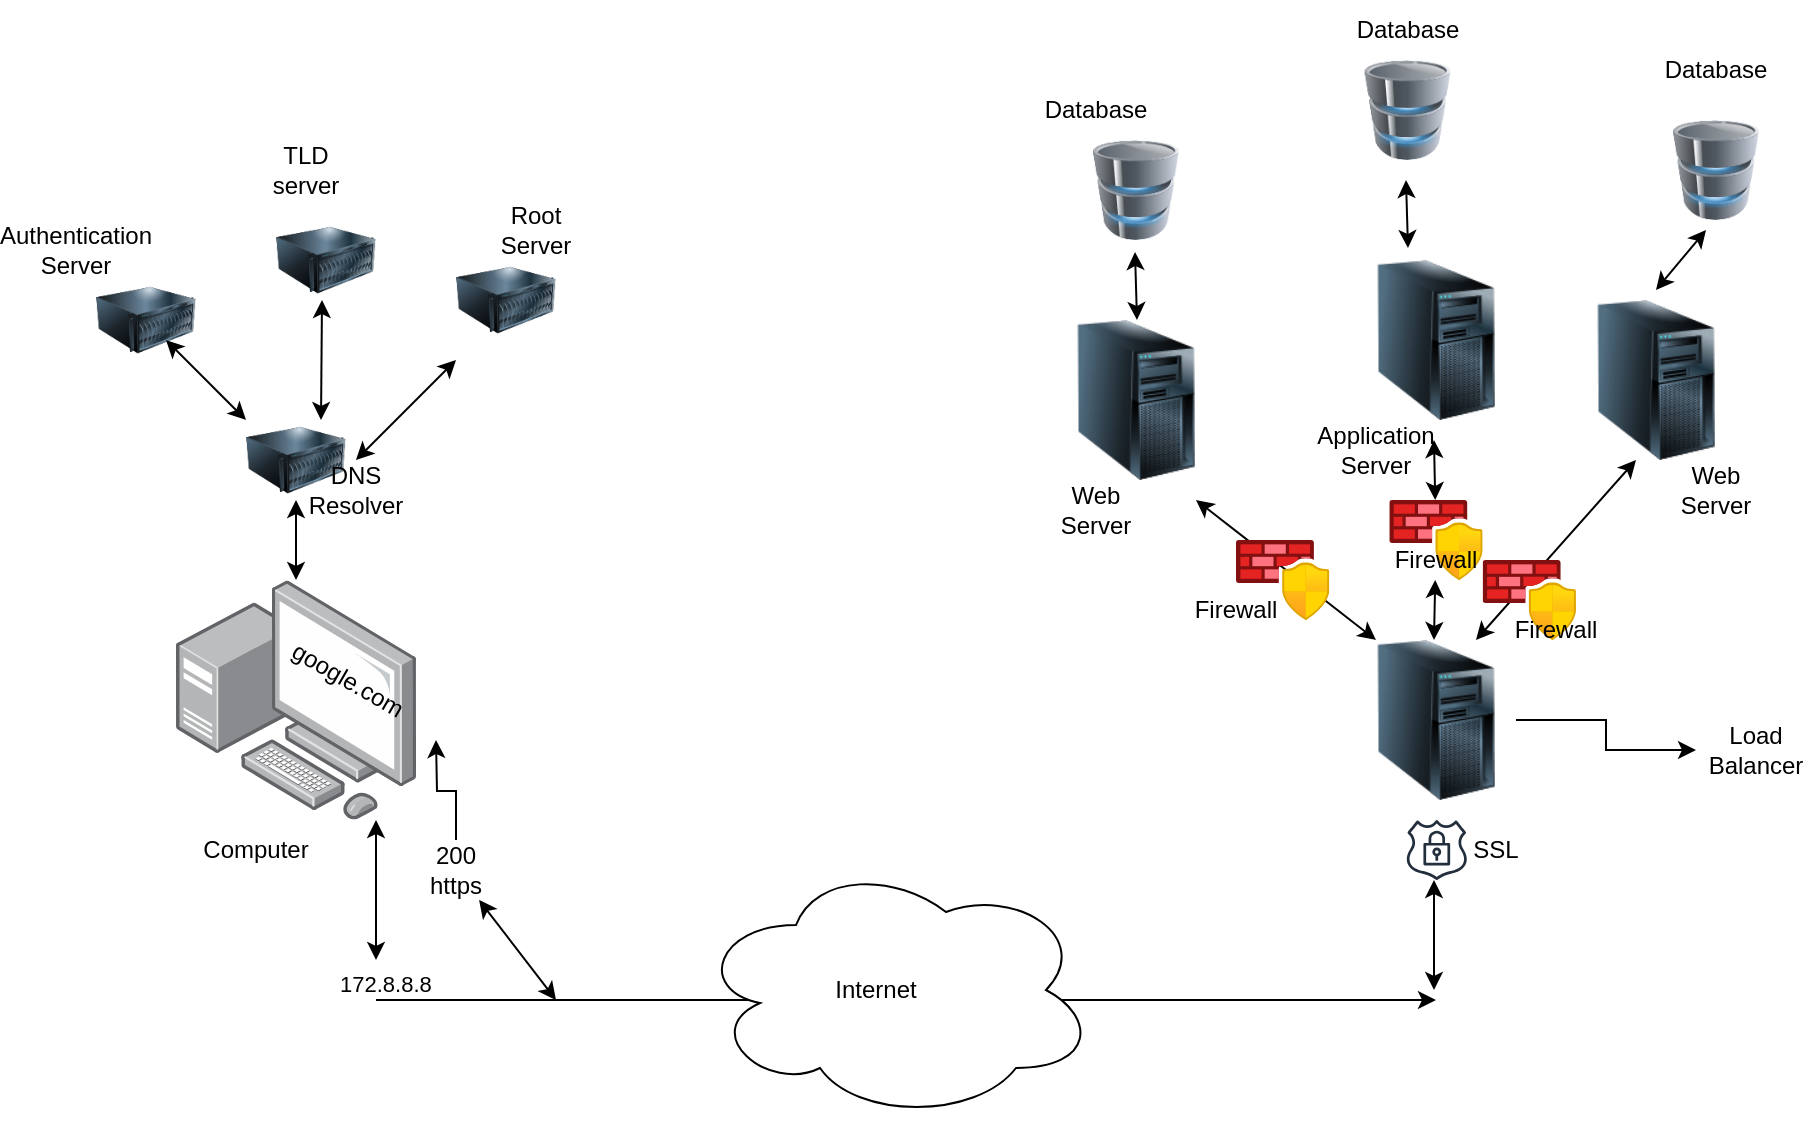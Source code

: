 <mxfile version="21.7.5" type="github">
  <diagram name="Page-1" id="So7CldKEgvZIwJ1uTpD8">
    <mxGraphModel dx="2789" dy="713" grid="1" gridSize="10" guides="1" tooltips="1" connect="1" arrows="1" fold="1" page="1" pageScale="1" pageWidth="1400" pageHeight="850" math="0" shadow="0">
      <root>
        <mxCell id="0" />
        <mxCell id="1" parent="0" />
        <mxCell id="QDhybvv9v9J4l2uP6fpV-1" value="" style="image;points=[];aspect=fixed;html=1;align=center;shadow=0;dashed=0;image=img/lib/allied_telesis/computer_and_terminals/Personal_Computer_with_Server.svg;" vertex="1" parent="1">
          <mxGeometry x="70" y="380" width="120" height="120" as="geometry" />
        </mxCell>
        <mxCell id="QDhybvv9v9J4l2uP6fpV-4" value="" style="image;html=1;image=img/lib/clip_art/computers/Server_128x128.png" vertex="1" parent="1">
          <mxGeometry x="120" y="200" width="50" height="40" as="geometry" />
        </mxCell>
        <mxCell id="QDhybvv9v9J4l2uP6fpV-6" value="" style="image;html=1;image=img/lib/clip_art/computers/Server_128x128.png" vertex="1" parent="1">
          <mxGeometry x="105" y="300" width="50" height="40" as="geometry" />
        </mxCell>
        <mxCell id="QDhybvv9v9J4l2uP6fpV-7" value="" style="image;html=1;image=img/lib/clip_art/computers/Server_128x128.png" vertex="1" parent="1">
          <mxGeometry x="30" y="230" width="50" height="40" as="geometry" />
        </mxCell>
        <mxCell id="QDhybvv9v9J4l2uP6fpV-10" value="" style="endArrow=classic;startArrow=classic;html=1;rounded=0;" edge="1" parent="1" source="QDhybvv9v9J4l2uP6fpV-1">
          <mxGeometry width="50" height="50" relative="1" as="geometry">
            <mxPoint x="130" y="370" as="sourcePoint" />
            <mxPoint x="130" y="340" as="targetPoint" />
          </mxGeometry>
        </mxCell>
        <mxCell id="QDhybvv9v9J4l2uP6fpV-11" value="" style="endArrow=classic;startArrow=classic;html=1;rounded=0;exitX=0.75;exitY=0;exitDx=0;exitDy=0;entryX=0.8;entryY=1;entryDx=0;entryDy=0;entryPerimeter=0;" edge="1" parent="1">
          <mxGeometry width="50" height="50" relative="1" as="geometry">
            <mxPoint x="105" y="300" as="sourcePoint" />
            <mxPoint x="65" y="260" as="targetPoint" />
          </mxGeometry>
        </mxCell>
        <mxCell id="QDhybvv9v9J4l2uP6fpV-13" value="" style="endArrow=classic;startArrow=classic;html=1;rounded=0;exitX=0.75;exitY=0;exitDx=0;exitDy=0;" edge="1" parent="1" source="QDhybvv9v9J4l2uP6fpV-6">
          <mxGeometry width="50" height="50" relative="1" as="geometry">
            <mxPoint x="250" y="280" as="sourcePoint" />
            <mxPoint x="143" y="240" as="targetPoint" />
          </mxGeometry>
        </mxCell>
        <mxCell id="QDhybvv9v9J4l2uP6fpV-14" value="" style="endArrow=classic;startArrow=classic;html=1;rounded=0;" edge="1" parent="1">
          <mxGeometry width="50" height="50" relative="1" as="geometry">
            <mxPoint x="160" y="320" as="sourcePoint" />
            <mxPoint x="210" y="270" as="targetPoint" />
          </mxGeometry>
        </mxCell>
        <mxCell id="QDhybvv9v9J4l2uP6fpV-15" value="" style="image;html=1;image=img/lib/clip_art/computers/Server_128x128.png" vertex="1" parent="1">
          <mxGeometry x="210" y="220" width="50" height="40" as="geometry" />
        </mxCell>
        <mxCell id="QDhybvv9v9J4l2uP6fpV-16" value="" style="endArrow=classic;startArrow=classic;html=1;rounded=0;" edge="1" parent="1">
          <mxGeometry width="50" height="50" relative="1" as="geometry">
            <mxPoint x="170" y="500" as="sourcePoint" />
            <mxPoint x="170" y="570" as="targetPoint" />
          </mxGeometry>
        </mxCell>
        <mxCell id="QDhybvv9v9J4l2uP6fpV-65" value="" style="edgeStyle=orthogonalEdgeStyle;rounded=0;orthogonalLoop=1;jettySize=auto;html=1;" edge="1" parent="1" source="QDhybvv9v9J4l2uP6fpV-20" target="QDhybvv9v9J4l2uP6fpV-61">
          <mxGeometry relative="1" as="geometry" />
        </mxCell>
        <mxCell id="QDhybvv9v9J4l2uP6fpV-20" value="" style="image;html=1;image=img/lib/clip_art/computers/Server_Tower_128x128.png" vertex="1" parent="1">
          <mxGeometry x="660" y="410" width="80" height="80" as="geometry" />
        </mxCell>
        <mxCell id="QDhybvv9v9J4l2uP6fpV-17" value="" style="endArrow=classic;html=1;rounded=0;" edge="1" parent="1">
          <mxGeometry relative="1" as="geometry">
            <mxPoint x="170" y="590" as="sourcePoint" />
            <mxPoint x="700" y="590" as="targetPoint" />
          </mxGeometry>
        </mxCell>
        <mxCell id="QDhybvv9v9J4l2uP6fpV-18" value="172.8.8.8" style="edgeLabel;resizable=0;html=1;align=center;verticalAlign=middle;" connectable="0" vertex="1" parent="QDhybvv9v9J4l2uP6fpV-17">
          <mxGeometry relative="1" as="geometry" />
        </mxCell>
        <mxCell id="QDhybvv9v9J4l2uP6fpV-19" value="172.8.8.8" style="edgeLabel;resizable=0;html=1;align=left;verticalAlign=bottom;" connectable="0" vertex="1" parent="QDhybvv9v9J4l2uP6fpV-17">
          <mxGeometry x="-1" relative="1" as="geometry">
            <mxPoint x="-20" as="offset" />
          </mxGeometry>
        </mxCell>
        <mxCell id="QDhybvv9v9J4l2uP6fpV-22" value="" style="endArrow=classic;startArrow=classic;html=1;rounded=0;" edge="1" parent="1">
          <mxGeometry width="50" height="50" relative="1" as="geometry">
            <mxPoint x="699" y="585" as="sourcePoint" />
            <mxPoint x="699" y="530" as="targetPoint" />
          </mxGeometry>
        </mxCell>
        <mxCell id="QDhybvv9v9J4l2uP6fpV-23" value="" style="endArrow=classic;startArrow=classic;html=1;rounded=0;" edge="1" parent="1">
          <mxGeometry width="50" height="50" relative="1" as="geometry">
            <mxPoint x="720" y="410" as="sourcePoint" />
            <mxPoint x="800" y="320" as="targetPoint" />
          </mxGeometry>
        </mxCell>
        <mxCell id="QDhybvv9v9J4l2uP6fpV-24" value="" style="endArrow=classic;startArrow=classic;html=1;rounded=0;" edge="1" parent="1" source="QDhybvv9v9J4l2uP6fpV-30">
          <mxGeometry width="50" height="50" relative="1" as="geometry">
            <mxPoint x="699" y="410" as="sourcePoint" />
            <mxPoint x="699" y="310" as="targetPoint" />
          </mxGeometry>
        </mxCell>
        <mxCell id="QDhybvv9v9J4l2uP6fpV-25" value="" style="endArrow=classic;startArrow=classic;html=1;rounded=0;" edge="1" parent="1">
          <mxGeometry width="50" height="50" relative="1" as="geometry">
            <mxPoint x="580" y="340" as="sourcePoint" />
            <mxPoint x="670" y="410" as="targetPoint" />
          </mxGeometry>
        </mxCell>
        <mxCell id="QDhybvv9v9J4l2uP6fpV-26" value="" style="image;html=1;image=img/lib/clip_art/computers/Server_Tower_128x128.png" vertex="1" parent="1">
          <mxGeometry x="510" y="250" width="80" height="80" as="geometry" />
        </mxCell>
        <mxCell id="QDhybvv9v9J4l2uP6fpV-27" value="" style="image;html=1;image=img/lib/clip_art/computers/Server_Tower_128x128.png" vertex="1" parent="1">
          <mxGeometry x="660" y="220" width="80" height="80" as="geometry" />
        </mxCell>
        <mxCell id="QDhybvv9v9J4l2uP6fpV-28" value="" style="image;html=1;image=img/lib/clip_art/computers/Server_Tower_128x128.png" vertex="1" parent="1">
          <mxGeometry x="770" y="240" width="80" height="80" as="geometry" />
        </mxCell>
        <mxCell id="QDhybvv9v9J4l2uP6fpV-29" value="" style="image;aspect=fixed;html=1;points=[];align=center;fontSize=12;image=img/lib/azure2/networking/Azure_Firewall_Manager.svg;" vertex="1" parent="1">
          <mxGeometry x="723.33" y="370" width="46.67" height="40" as="geometry" />
        </mxCell>
        <mxCell id="QDhybvv9v9J4l2uP6fpV-31" value="" style="endArrow=classic;startArrow=classic;html=1;rounded=0;" edge="1" parent="1" target="QDhybvv9v9J4l2uP6fpV-30">
          <mxGeometry width="50" height="50" relative="1" as="geometry">
            <mxPoint x="699" y="410" as="sourcePoint" />
            <mxPoint x="699" y="310" as="targetPoint" />
          </mxGeometry>
        </mxCell>
        <mxCell id="QDhybvv9v9J4l2uP6fpV-30" value="" style="image;aspect=fixed;html=1;points=[];align=center;fontSize=12;image=img/lib/azure2/networking/Azure_Firewall_Manager.svg;" vertex="1" parent="1">
          <mxGeometry x="676.66" y="340" width="46.67" height="40" as="geometry" />
        </mxCell>
        <mxCell id="QDhybvv9v9J4l2uP6fpV-32" value="" style="image;aspect=fixed;html=1;points=[];align=center;fontSize=12;image=img/lib/azure2/networking/Azure_Firewall_Manager.svg;" vertex="1" parent="1">
          <mxGeometry x="600" y="360" width="46.67" height="40" as="geometry" />
        </mxCell>
        <mxCell id="QDhybvv9v9J4l2uP6fpV-33" value="" style="sketch=0;outlineConnect=0;fontColor=#232F3E;gradientColor=none;fillColor=#232F3D;strokeColor=none;dashed=0;verticalLabelPosition=bottom;verticalAlign=top;align=center;html=1;fontSize=12;fontStyle=0;aspect=fixed;pointerEvents=1;shape=mxgraph.aws4.ssl_padlock;" vertex="1" parent="1">
          <mxGeometry x="685" y="500" width="30.79" height="30" as="geometry" />
        </mxCell>
        <mxCell id="QDhybvv9v9J4l2uP6fpV-34" value="" style="image;html=1;image=img/lib/clip_art/computers/Database_128x128.png" vertex="1" parent="1">
          <mxGeometry x="810" y="150" width="60" height="50" as="geometry" />
        </mxCell>
        <mxCell id="QDhybvv9v9J4l2uP6fpV-35" value="" style="image;html=1;image=img/lib/clip_art/computers/Database_128x128.png" vertex="1" parent="1">
          <mxGeometry x="655.79" y="120" width="60" height="50" as="geometry" />
        </mxCell>
        <mxCell id="QDhybvv9v9J4l2uP6fpV-36" value="" style="image;html=1;image=img/lib/clip_art/computers/Database_128x128.png" vertex="1" parent="1">
          <mxGeometry x="520" y="160" width="60" height="50" as="geometry" />
        </mxCell>
        <mxCell id="QDhybvv9v9J4l2uP6fpV-37" value="" style="endArrow=classic;startArrow=classic;html=1;rounded=0;" edge="1" parent="1">
          <mxGeometry width="50" height="50" relative="1" as="geometry">
            <mxPoint x="810" y="235" as="sourcePoint" />
            <mxPoint x="835" y="205" as="targetPoint" />
          </mxGeometry>
        </mxCell>
        <mxCell id="QDhybvv9v9J4l2uP6fpV-38" value="" style="endArrow=classic;startArrow=classic;html=1;rounded=0;exitX=0.325;exitY=-0.075;exitDx=0;exitDy=0;exitPerimeter=0;" edge="1" parent="1" source="QDhybvv9v9J4l2uP6fpV-27">
          <mxGeometry width="50" height="50" relative="1" as="geometry">
            <mxPoint x="680" y="210" as="sourcePoint" />
            <mxPoint x="685" y="180" as="targetPoint" />
          </mxGeometry>
        </mxCell>
        <mxCell id="QDhybvv9v9J4l2uP6fpV-40" value="" style="endArrow=classic;startArrow=classic;html=1;rounded=0;exitX=0.325;exitY=-0.075;exitDx=0;exitDy=0;exitPerimeter=0;" edge="1" parent="1">
          <mxGeometry width="50" height="50" relative="1" as="geometry">
            <mxPoint x="550.5" y="250" as="sourcePoint" />
            <mxPoint x="549.5" y="216" as="targetPoint" />
          </mxGeometry>
        </mxCell>
        <mxCell id="QDhybvv9v9J4l2uP6fpV-41" value="Database" style="text;html=1;strokeColor=none;fillColor=none;align=center;verticalAlign=middle;whiteSpace=wrap;rounded=0;" vertex="1" parent="1">
          <mxGeometry x="500" y="130" width="60" height="30" as="geometry" />
        </mxCell>
        <mxCell id="QDhybvv9v9J4l2uP6fpV-42" value="Database" style="text;html=1;strokeColor=none;fillColor=none;align=center;verticalAlign=middle;whiteSpace=wrap;rounded=0;" vertex="1" parent="1">
          <mxGeometry x="655.79" y="90" width="60" height="30" as="geometry" />
        </mxCell>
        <mxCell id="QDhybvv9v9J4l2uP6fpV-43" value="Database" style="text;html=1;strokeColor=none;fillColor=none;align=center;verticalAlign=middle;whiteSpace=wrap;rounded=0;" vertex="1" parent="1">
          <mxGeometry x="810" y="110" width="60" height="30" as="geometry" />
        </mxCell>
        <mxCell id="QDhybvv9v9J4l2uP6fpV-44" value="Web Server" style="text;html=1;strokeColor=none;fillColor=none;align=center;verticalAlign=middle;whiteSpace=wrap;rounded=0;" vertex="1" parent="1">
          <mxGeometry x="500" y="330" width="60" height="30" as="geometry" />
        </mxCell>
        <mxCell id="QDhybvv9v9J4l2uP6fpV-46" value="Application Server" style="text;html=1;strokeColor=none;fillColor=none;align=center;verticalAlign=middle;whiteSpace=wrap;rounded=0;" vertex="1" parent="1">
          <mxGeometry x="640" y="300" width="60" height="30" as="geometry" />
        </mxCell>
        <mxCell id="QDhybvv9v9J4l2uP6fpV-47" value="Web Server" style="text;html=1;strokeColor=none;fillColor=none;align=center;verticalAlign=middle;whiteSpace=wrap;rounded=0;" vertex="1" parent="1">
          <mxGeometry x="810" y="320" width="60" height="30" as="geometry" />
        </mxCell>
        <mxCell id="QDhybvv9v9J4l2uP6fpV-48" value="SSL" style="text;html=1;strokeColor=none;fillColor=none;align=center;verticalAlign=middle;whiteSpace=wrap;rounded=0;" vertex="1" parent="1">
          <mxGeometry x="700" y="500" width="60" height="30" as="geometry" />
        </mxCell>
        <mxCell id="QDhybvv9v9J4l2uP6fpV-49" style="edgeStyle=orthogonalEdgeStyle;rounded=0;orthogonalLoop=1;jettySize=auto;html=1;exitX=0.5;exitY=1;exitDx=0;exitDy=0;" edge="1" parent="1" source="QDhybvv9v9J4l2uP6fpV-48" target="QDhybvv9v9J4l2uP6fpV-48">
          <mxGeometry relative="1" as="geometry" />
        </mxCell>
        <mxCell id="QDhybvv9v9J4l2uP6fpV-51" value="Computer" style="text;html=1;strokeColor=none;fillColor=none;align=center;verticalAlign=middle;whiteSpace=wrap;rounded=0;" vertex="1" parent="1">
          <mxGeometry x="80" y="500" width="60" height="30" as="geometry" />
        </mxCell>
        <mxCell id="QDhybvv9v9J4l2uP6fpV-52" value="google.com" style="text;html=1;strokeColor=none;fillColor=none;align=center;verticalAlign=middle;whiteSpace=wrap;rounded=0;rotation=30;" vertex="1" parent="1">
          <mxGeometry x="155" y="425" width="1.34" height="10" as="geometry" />
        </mxCell>
        <mxCell id="QDhybvv9v9J4l2uP6fpV-54" value="DNS Resolver" style="text;html=1;strokeColor=none;fillColor=none;align=center;verticalAlign=middle;whiteSpace=wrap;rounded=0;" vertex="1" parent="1">
          <mxGeometry x="130.0" y="320" width="60" height="30" as="geometry" />
        </mxCell>
        <mxCell id="QDhybvv9v9J4l2uP6fpV-55" value="Root Server" style="text;html=1;strokeColor=none;fillColor=none;align=center;verticalAlign=middle;whiteSpace=wrap;rounded=0;" vertex="1" parent="1">
          <mxGeometry x="220" y="190" width="60" height="30" as="geometry" />
        </mxCell>
        <mxCell id="QDhybvv9v9J4l2uP6fpV-56" value="TLD server" style="text;html=1;strokeColor=none;fillColor=none;align=center;verticalAlign=middle;whiteSpace=wrap;rounded=0;" vertex="1" parent="1">
          <mxGeometry x="105" y="160" width="60" height="30" as="geometry" />
        </mxCell>
        <mxCell id="QDhybvv9v9J4l2uP6fpV-57" value="Authentication Server" style="text;html=1;strokeColor=none;fillColor=none;align=center;verticalAlign=middle;whiteSpace=wrap;rounded=0;" vertex="1" parent="1">
          <mxGeometry x="-10" y="200" width="60" height="30" as="geometry" />
        </mxCell>
        <mxCell id="QDhybvv9v9J4l2uP6fpV-58" value="Firewall" style="text;html=1;strokeColor=none;fillColor=none;align=center;verticalAlign=middle;whiteSpace=wrap;rounded=0;" vertex="1" parent="1">
          <mxGeometry x="570" y="380" width="60" height="30" as="geometry" />
        </mxCell>
        <mxCell id="QDhybvv9v9J4l2uP6fpV-59" value="Firewall" style="text;html=1;strokeColor=none;fillColor=none;align=center;verticalAlign=middle;whiteSpace=wrap;rounded=0;" vertex="1" parent="1">
          <mxGeometry x="669.99" y="360" width="60" height="20" as="geometry" />
        </mxCell>
        <mxCell id="QDhybvv9v9J4l2uP6fpV-60" value="Firewall" style="text;html=1;strokeColor=none;fillColor=none;align=center;verticalAlign=middle;whiteSpace=wrap;rounded=0;" vertex="1" parent="1">
          <mxGeometry x="730" y="390" width="60" height="30" as="geometry" />
        </mxCell>
        <mxCell id="QDhybvv9v9J4l2uP6fpV-66" value="" style="ellipse;shape=cloud;whiteSpace=wrap;html=1;" vertex="1" parent="1">
          <mxGeometry x="330" y="520" width="200" height="130" as="geometry" />
        </mxCell>
        <mxCell id="QDhybvv9v9J4l2uP6fpV-61" value="Load Balancer" style="text;html=1;strokeColor=none;fillColor=none;align=center;verticalAlign=middle;whiteSpace=wrap;rounded=0;" vertex="1" parent="1">
          <mxGeometry x="830" y="450" width="60" height="30" as="geometry" />
        </mxCell>
        <mxCell id="QDhybvv9v9J4l2uP6fpV-67" value="Internet" style="text;html=1;strokeColor=none;fillColor=none;align=center;verticalAlign=middle;whiteSpace=wrap;rounded=0;" vertex="1" parent="1">
          <mxGeometry x="390" y="570" width="60" height="30" as="geometry" />
        </mxCell>
        <mxCell id="QDhybvv9v9J4l2uP6fpV-70" value="" style="edgeStyle=orthogonalEdgeStyle;rounded=0;orthogonalLoop=1;jettySize=auto;html=1;" edge="1" parent="1" source="QDhybvv9v9J4l2uP6fpV-68">
          <mxGeometry relative="1" as="geometry">
            <mxPoint x="200" y="460" as="targetPoint" />
          </mxGeometry>
        </mxCell>
        <mxCell id="QDhybvv9v9J4l2uP6fpV-68" value="200&lt;br&gt;https" style="text;html=1;strokeColor=none;fillColor=none;align=center;verticalAlign=middle;whiteSpace=wrap;rounded=0;" vertex="1" parent="1">
          <mxGeometry x="180" y="510" width="60" height="30" as="geometry" />
        </mxCell>
        <mxCell id="QDhybvv9v9J4l2uP6fpV-72" value="" style="endArrow=classic;startArrow=classic;html=1;rounded=0;" edge="1" parent="1" target="QDhybvv9v9J4l2uP6fpV-68">
          <mxGeometry width="50" height="50" relative="1" as="geometry">
            <mxPoint x="260" y="590" as="sourcePoint" />
            <mxPoint x="260" y="520" as="targetPoint" />
          </mxGeometry>
        </mxCell>
      </root>
    </mxGraphModel>
  </diagram>
</mxfile>
